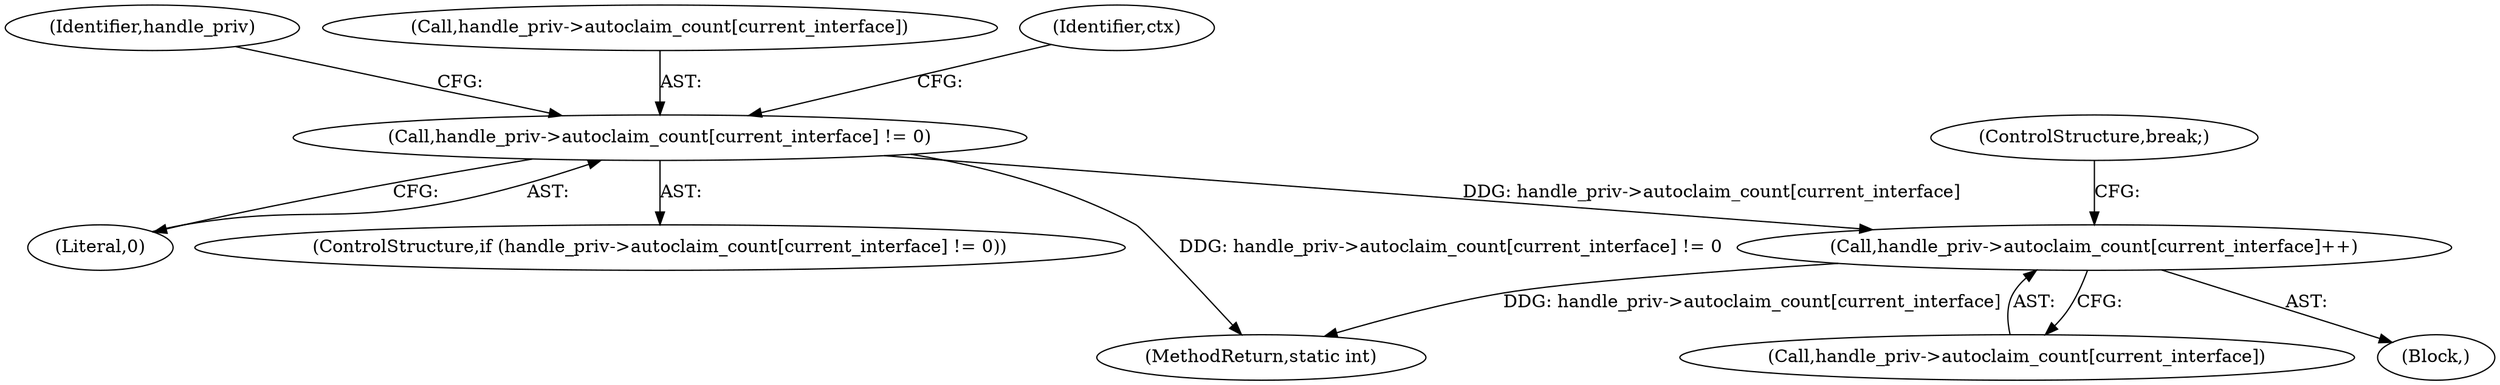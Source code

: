 digraph "0_Chrome_ac149a8d4371c0e01e0934fdd57b09e86f96b5b9_9@array" {
"1000191" [label="(Call,handle_priv->autoclaim_count[current_interface] != 0)"];
"1000202" [label="(Call,handle_priv->autoclaim_count[current_interface]++)"];
"1000246" [label="(MethodReturn,static int)"];
"1000191" [label="(Call,handle_priv->autoclaim_count[current_interface] != 0)"];
"1000202" [label="(Call,handle_priv->autoclaim_count[current_interface]++)"];
"1000197" [label="(Literal,0)"];
"1000205" [label="(Identifier,handle_priv)"];
"1000192" [label="(Call,handle_priv->autoclaim_count[current_interface])"];
"1000200" [label="(Identifier,ctx)"];
"1000208" [label="(ControlStructure,break;)"];
"1000190" [label="(ControlStructure,if (handle_priv->autoclaim_count[current_interface] != 0))"];
"1000186" [label="(Block,)"];
"1000203" [label="(Call,handle_priv->autoclaim_count[current_interface])"];
"1000191" -> "1000190"  [label="AST: "];
"1000191" -> "1000197"  [label="CFG: "];
"1000192" -> "1000191"  [label="AST: "];
"1000197" -> "1000191"  [label="AST: "];
"1000200" -> "1000191"  [label="CFG: "];
"1000205" -> "1000191"  [label="CFG: "];
"1000191" -> "1000246"  [label="DDG: handle_priv->autoclaim_count[current_interface] != 0"];
"1000191" -> "1000202"  [label="DDG: handle_priv->autoclaim_count[current_interface]"];
"1000202" -> "1000186"  [label="AST: "];
"1000202" -> "1000203"  [label="CFG: "];
"1000203" -> "1000202"  [label="AST: "];
"1000208" -> "1000202"  [label="CFG: "];
"1000202" -> "1000246"  [label="DDG: handle_priv->autoclaim_count[current_interface]"];
}

